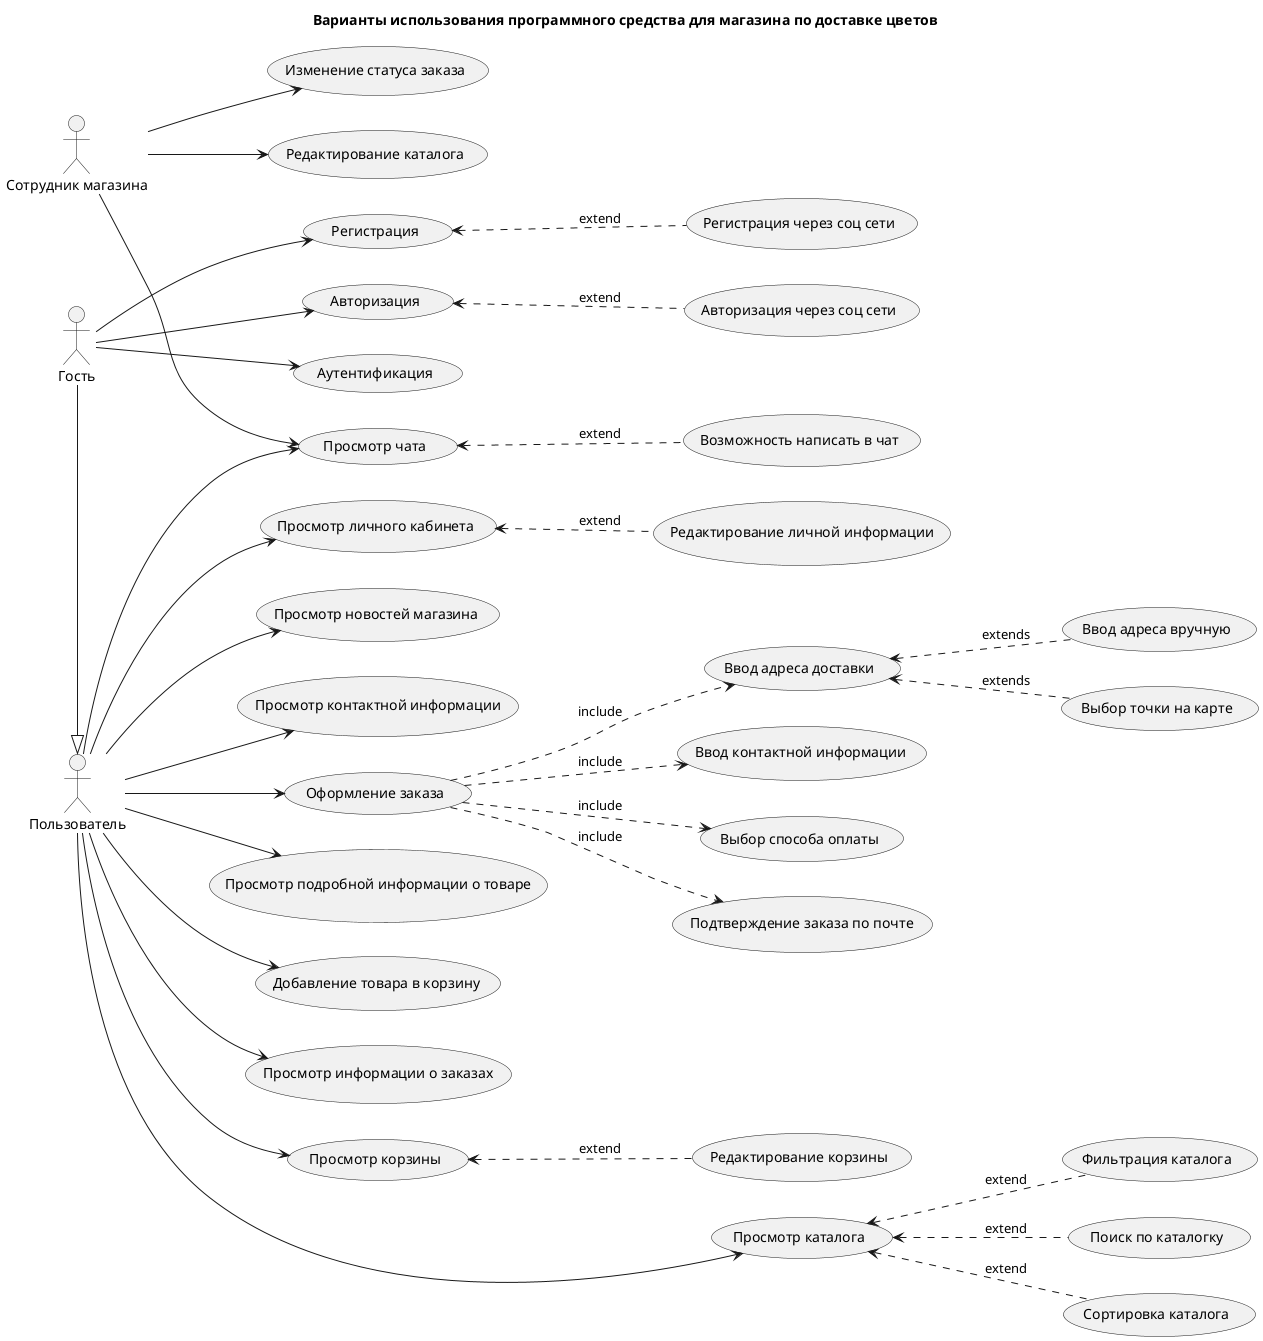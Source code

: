 @startuml
left to right direction

title Варианты использования программного средства для магазина по доставке цветов

' actors

actor "Гость" as Guest
actor "Пользователь" as User
actor "Сотрудник магазина" as Worker

' use cases

usecase "Регистрация" as Registration
usecase "Редактирование каталога" as EditCatalog
usecase "Регистрация через соц сети" as RegistrationSN
usecase "Авторизация" as Authorisation
usecase "Аутентификация" as Authentification
usecase "Просмотр новостей магазина" as ViewNews
usecase "Авторизация через соц сети" as AuthorisationSN
usecase "Просмотр личного кабинета" as ViewAccount
usecase "Редактирование личной информации" as ViewAccountEdit
usecase "Просмотр каталога" as ViewCatalog
usecase "Поиск по каталогку" as ViewCatalogSearch
usecase "Сортировка каталога" as ViewCatalogSort
usecase "Фильтрация каталога" as ViewCatalogFilter
usecase "Просмотр контактной информации" as ViewContacts
usecase "Просмотр подробной информации о товаре" as ViewFlower
usecase "Добавление товара в корзину" as AddFlower
usecase "Просмотр корзины" as ViewCart
usecase "Редактирование корзины" as ViewCartEdit
usecase "Оформление заказа" as Order
usecase "Ввод адреса доставки" as OrderAddressInfo
usecase "Ввод адреса вручную" as OrderAddressInfoManual
usecase "Выбор точки на карте" as OrderAddressInfoMap
usecase "Ввод контактной информации" as OrderContactsInfo
usecase "Выбор способа оплаты" as OrderPayment
usecase "Подтверждение заказа по почте" as OrderEmail
usecase "Просмотр информации о заказах" as ViewOrders
usecase "Изменение статуса заказа" as OrdersStatus
usecase "Просмотр чата" as Chat
usecase "Возможность написать в чат" as ChatMessage

' actors relations

Guest -|> User

Guest --> Registration
Guest --> Authorisation
Guest --> Authentification

User --> ViewAccount
User ---> ViewCatalog
User --> ViewContacts
User --> ViewFlower
User --> AddFlower
User --> ViewCart
User --> Order
User --> ViewOrders
User --> Chat
User --> ViewNews

Worker --> OrdersStatus
Worker --> Chat
Worker --> EditCatalog

' use case relations

ViewAccountEdit .up.> ViewAccount : extend

ViewCatalogSearch .up.> ViewCatalog : extend
ViewCatalogSort .up.> ViewCatalog : extend
ViewCatalogFilter .up.> ViewCatalog : extend

AuthorisationSN .up.> Authorisation : extend
RegistrationSN .up.> Registration : extend

ViewCartEdit .up.> ViewCart : extend

ChatMessage .up.> Chat : extend

Order .down.> OrderAddressInfo  : include
OrderAddressInfoMap .up.> OrderAddressInfo : extends
OrderAddressInfoManual .up.> OrderAddressInfo : extends

Order .down.> OrderContactsInfo : include
Order .down.> OrderPayment : include
Order .down.> OrderEmail : include

@enduml